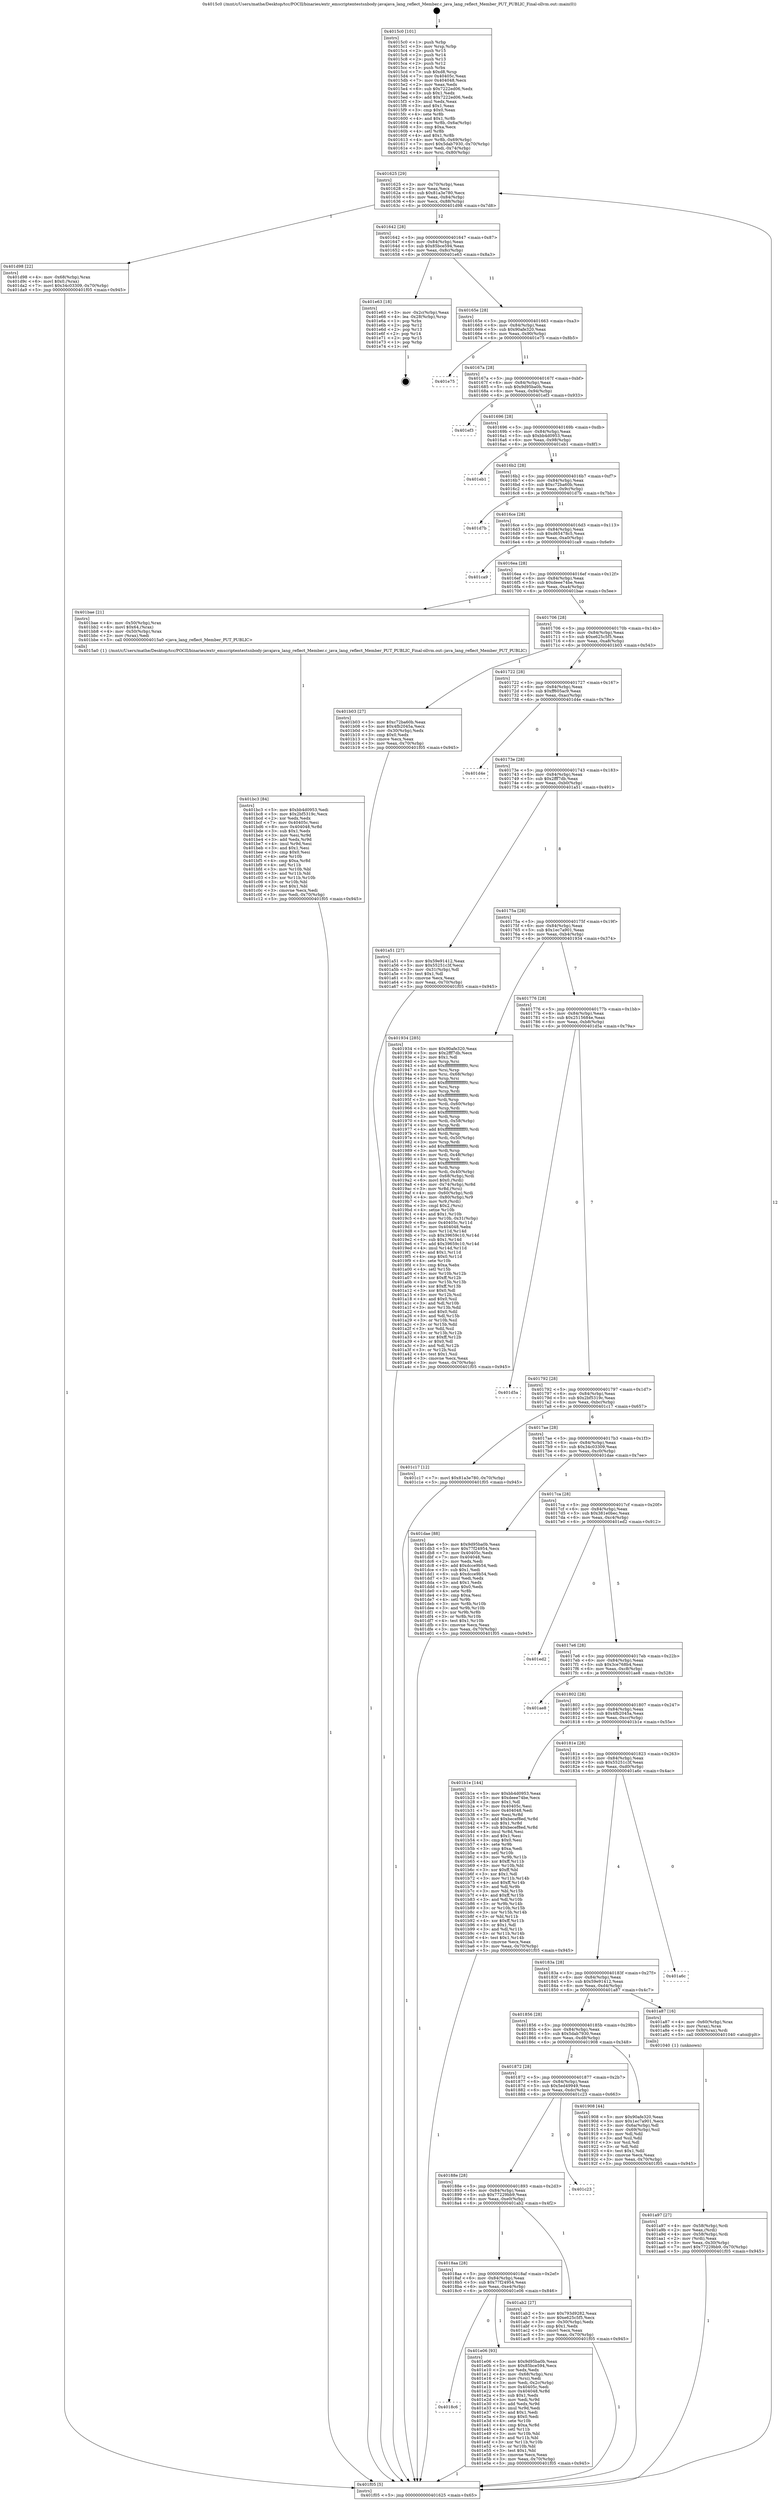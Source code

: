 digraph "0x4015c0" {
  label = "0x4015c0 (/mnt/c/Users/mathe/Desktop/tcc/POCII/binaries/extr_emscriptentestsnbody-javajava_lang_reflect_Member.c_java_lang_reflect_Member_PUT_PUBLIC_Final-ollvm.out::main(0))"
  labelloc = "t"
  node[shape=record]

  Entry [label="",width=0.3,height=0.3,shape=circle,fillcolor=black,style=filled]
  "0x401625" [label="{
     0x401625 [29]\l
     | [instrs]\l
     &nbsp;&nbsp;0x401625 \<+3\>: mov -0x70(%rbp),%eax\l
     &nbsp;&nbsp;0x401628 \<+2\>: mov %eax,%ecx\l
     &nbsp;&nbsp;0x40162a \<+6\>: sub $0x81a3e780,%ecx\l
     &nbsp;&nbsp;0x401630 \<+6\>: mov %eax,-0x84(%rbp)\l
     &nbsp;&nbsp;0x401636 \<+6\>: mov %ecx,-0x88(%rbp)\l
     &nbsp;&nbsp;0x40163c \<+6\>: je 0000000000401d98 \<main+0x7d8\>\l
  }"]
  "0x401d98" [label="{
     0x401d98 [22]\l
     | [instrs]\l
     &nbsp;&nbsp;0x401d98 \<+4\>: mov -0x68(%rbp),%rax\l
     &nbsp;&nbsp;0x401d9c \<+6\>: movl $0x0,(%rax)\l
     &nbsp;&nbsp;0x401da2 \<+7\>: movl $0x34c03309,-0x70(%rbp)\l
     &nbsp;&nbsp;0x401da9 \<+5\>: jmp 0000000000401f05 \<main+0x945\>\l
  }"]
  "0x401642" [label="{
     0x401642 [28]\l
     | [instrs]\l
     &nbsp;&nbsp;0x401642 \<+5\>: jmp 0000000000401647 \<main+0x87\>\l
     &nbsp;&nbsp;0x401647 \<+6\>: mov -0x84(%rbp),%eax\l
     &nbsp;&nbsp;0x40164d \<+5\>: sub $0x85bce594,%eax\l
     &nbsp;&nbsp;0x401652 \<+6\>: mov %eax,-0x8c(%rbp)\l
     &nbsp;&nbsp;0x401658 \<+6\>: je 0000000000401e63 \<main+0x8a3\>\l
  }"]
  Exit [label="",width=0.3,height=0.3,shape=circle,fillcolor=black,style=filled,peripheries=2]
  "0x401e63" [label="{
     0x401e63 [18]\l
     | [instrs]\l
     &nbsp;&nbsp;0x401e63 \<+3\>: mov -0x2c(%rbp),%eax\l
     &nbsp;&nbsp;0x401e66 \<+4\>: lea -0x28(%rbp),%rsp\l
     &nbsp;&nbsp;0x401e6a \<+1\>: pop %rbx\l
     &nbsp;&nbsp;0x401e6b \<+2\>: pop %r12\l
     &nbsp;&nbsp;0x401e6d \<+2\>: pop %r13\l
     &nbsp;&nbsp;0x401e6f \<+2\>: pop %r14\l
     &nbsp;&nbsp;0x401e71 \<+2\>: pop %r15\l
     &nbsp;&nbsp;0x401e73 \<+1\>: pop %rbp\l
     &nbsp;&nbsp;0x401e74 \<+1\>: ret\l
  }"]
  "0x40165e" [label="{
     0x40165e [28]\l
     | [instrs]\l
     &nbsp;&nbsp;0x40165e \<+5\>: jmp 0000000000401663 \<main+0xa3\>\l
     &nbsp;&nbsp;0x401663 \<+6\>: mov -0x84(%rbp),%eax\l
     &nbsp;&nbsp;0x401669 \<+5\>: sub $0x90afe320,%eax\l
     &nbsp;&nbsp;0x40166e \<+6\>: mov %eax,-0x90(%rbp)\l
     &nbsp;&nbsp;0x401674 \<+6\>: je 0000000000401e75 \<main+0x8b5\>\l
  }"]
  "0x4018c6" [label="{
     0x4018c6\l
  }", style=dashed]
  "0x401e75" [label="{
     0x401e75\l
  }", style=dashed]
  "0x40167a" [label="{
     0x40167a [28]\l
     | [instrs]\l
     &nbsp;&nbsp;0x40167a \<+5\>: jmp 000000000040167f \<main+0xbf\>\l
     &nbsp;&nbsp;0x40167f \<+6\>: mov -0x84(%rbp),%eax\l
     &nbsp;&nbsp;0x401685 \<+5\>: sub $0x9d95ba0b,%eax\l
     &nbsp;&nbsp;0x40168a \<+6\>: mov %eax,-0x94(%rbp)\l
     &nbsp;&nbsp;0x401690 \<+6\>: je 0000000000401ef3 \<main+0x933\>\l
  }"]
  "0x401e06" [label="{
     0x401e06 [93]\l
     | [instrs]\l
     &nbsp;&nbsp;0x401e06 \<+5\>: mov $0x9d95ba0b,%eax\l
     &nbsp;&nbsp;0x401e0b \<+5\>: mov $0x85bce594,%ecx\l
     &nbsp;&nbsp;0x401e10 \<+2\>: xor %edx,%edx\l
     &nbsp;&nbsp;0x401e12 \<+4\>: mov -0x68(%rbp),%rsi\l
     &nbsp;&nbsp;0x401e16 \<+2\>: mov (%rsi),%edi\l
     &nbsp;&nbsp;0x401e18 \<+3\>: mov %edi,-0x2c(%rbp)\l
     &nbsp;&nbsp;0x401e1b \<+7\>: mov 0x40405c,%edi\l
     &nbsp;&nbsp;0x401e22 \<+8\>: mov 0x404048,%r8d\l
     &nbsp;&nbsp;0x401e2a \<+3\>: sub $0x1,%edx\l
     &nbsp;&nbsp;0x401e2d \<+3\>: mov %edi,%r9d\l
     &nbsp;&nbsp;0x401e30 \<+3\>: add %edx,%r9d\l
     &nbsp;&nbsp;0x401e33 \<+4\>: imul %r9d,%edi\l
     &nbsp;&nbsp;0x401e37 \<+3\>: and $0x1,%edi\l
     &nbsp;&nbsp;0x401e3a \<+3\>: cmp $0x0,%edi\l
     &nbsp;&nbsp;0x401e3d \<+4\>: sete %r10b\l
     &nbsp;&nbsp;0x401e41 \<+4\>: cmp $0xa,%r8d\l
     &nbsp;&nbsp;0x401e45 \<+4\>: setl %r11b\l
     &nbsp;&nbsp;0x401e49 \<+3\>: mov %r10b,%bl\l
     &nbsp;&nbsp;0x401e4c \<+3\>: and %r11b,%bl\l
     &nbsp;&nbsp;0x401e4f \<+3\>: xor %r11b,%r10b\l
     &nbsp;&nbsp;0x401e52 \<+3\>: or %r10b,%bl\l
     &nbsp;&nbsp;0x401e55 \<+3\>: test $0x1,%bl\l
     &nbsp;&nbsp;0x401e58 \<+3\>: cmovne %ecx,%eax\l
     &nbsp;&nbsp;0x401e5b \<+3\>: mov %eax,-0x70(%rbp)\l
     &nbsp;&nbsp;0x401e5e \<+5\>: jmp 0000000000401f05 \<main+0x945\>\l
  }"]
  "0x401ef3" [label="{
     0x401ef3\l
  }", style=dashed]
  "0x401696" [label="{
     0x401696 [28]\l
     | [instrs]\l
     &nbsp;&nbsp;0x401696 \<+5\>: jmp 000000000040169b \<main+0xdb\>\l
     &nbsp;&nbsp;0x40169b \<+6\>: mov -0x84(%rbp),%eax\l
     &nbsp;&nbsp;0x4016a1 \<+5\>: sub $0xbb4d0953,%eax\l
     &nbsp;&nbsp;0x4016a6 \<+6\>: mov %eax,-0x98(%rbp)\l
     &nbsp;&nbsp;0x4016ac \<+6\>: je 0000000000401eb1 \<main+0x8f1\>\l
  }"]
  "0x401bc3" [label="{
     0x401bc3 [84]\l
     | [instrs]\l
     &nbsp;&nbsp;0x401bc3 \<+5\>: mov $0xbb4d0953,%edi\l
     &nbsp;&nbsp;0x401bc8 \<+5\>: mov $0x2bf5319c,%ecx\l
     &nbsp;&nbsp;0x401bcd \<+2\>: xor %edx,%edx\l
     &nbsp;&nbsp;0x401bcf \<+7\>: mov 0x40405c,%esi\l
     &nbsp;&nbsp;0x401bd6 \<+8\>: mov 0x404048,%r8d\l
     &nbsp;&nbsp;0x401bde \<+3\>: sub $0x1,%edx\l
     &nbsp;&nbsp;0x401be1 \<+3\>: mov %esi,%r9d\l
     &nbsp;&nbsp;0x401be4 \<+3\>: add %edx,%r9d\l
     &nbsp;&nbsp;0x401be7 \<+4\>: imul %r9d,%esi\l
     &nbsp;&nbsp;0x401beb \<+3\>: and $0x1,%esi\l
     &nbsp;&nbsp;0x401bee \<+3\>: cmp $0x0,%esi\l
     &nbsp;&nbsp;0x401bf1 \<+4\>: sete %r10b\l
     &nbsp;&nbsp;0x401bf5 \<+4\>: cmp $0xa,%r8d\l
     &nbsp;&nbsp;0x401bf9 \<+4\>: setl %r11b\l
     &nbsp;&nbsp;0x401bfd \<+3\>: mov %r10b,%bl\l
     &nbsp;&nbsp;0x401c00 \<+3\>: and %r11b,%bl\l
     &nbsp;&nbsp;0x401c03 \<+3\>: xor %r11b,%r10b\l
     &nbsp;&nbsp;0x401c06 \<+3\>: or %r10b,%bl\l
     &nbsp;&nbsp;0x401c09 \<+3\>: test $0x1,%bl\l
     &nbsp;&nbsp;0x401c0c \<+3\>: cmovne %ecx,%edi\l
     &nbsp;&nbsp;0x401c0f \<+3\>: mov %edi,-0x70(%rbp)\l
     &nbsp;&nbsp;0x401c12 \<+5\>: jmp 0000000000401f05 \<main+0x945\>\l
  }"]
  "0x401eb1" [label="{
     0x401eb1\l
  }", style=dashed]
  "0x4016b2" [label="{
     0x4016b2 [28]\l
     | [instrs]\l
     &nbsp;&nbsp;0x4016b2 \<+5\>: jmp 00000000004016b7 \<main+0xf7\>\l
     &nbsp;&nbsp;0x4016b7 \<+6\>: mov -0x84(%rbp),%eax\l
     &nbsp;&nbsp;0x4016bd \<+5\>: sub $0xc72ba60b,%eax\l
     &nbsp;&nbsp;0x4016c2 \<+6\>: mov %eax,-0x9c(%rbp)\l
     &nbsp;&nbsp;0x4016c8 \<+6\>: je 0000000000401d7b \<main+0x7bb\>\l
  }"]
  "0x4018aa" [label="{
     0x4018aa [28]\l
     | [instrs]\l
     &nbsp;&nbsp;0x4018aa \<+5\>: jmp 00000000004018af \<main+0x2ef\>\l
     &nbsp;&nbsp;0x4018af \<+6\>: mov -0x84(%rbp),%eax\l
     &nbsp;&nbsp;0x4018b5 \<+5\>: sub $0x77f24954,%eax\l
     &nbsp;&nbsp;0x4018ba \<+6\>: mov %eax,-0xe4(%rbp)\l
     &nbsp;&nbsp;0x4018c0 \<+6\>: je 0000000000401e06 \<main+0x846\>\l
  }"]
  "0x401d7b" [label="{
     0x401d7b\l
  }", style=dashed]
  "0x4016ce" [label="{
     0x4016ce [28]\l
     | [instrs]\l
     &nbsp;&nbsp;0x4016ce \<+5\>: jmp 00000000004016d3 \<main+0x113\>\l
     &nbsp;&nbsp;0x4016d3 \<+6\>: mov -0x84(%rbp),%eax\l
     &nbsp;&nbsp;0x4016d9 \<+5\>: sub $0xd65478c5,%eax\l
     &nbsp;&nbsp;0x4016de \<+6\>: mov %eax,-0xa0(%rbp)\l
     &nbsp;&nbsp;0x4016e4 \<+6\>: je 0000000000401ca9 \<main+0x6e9\>\l
  }"]
  "0x401ab2" [label="{
     0x401ab2 [27]\l
     | [instrs]\l
     &nbsp;&nbsp;0x401ab2 \<+5\>: mov $0x793d9282,%eax\l
     &nbsp;&nbsp;0x401ab7 \<+5\>: mov $0xe625c5f5,%ecx\l
     &nbsp;&nbsp;0x401abc \<+3\>: mov -0x30(%rbp),%edx\l
     &nbsp;&nbsp;0x401abf \<+3\>: cmp $0x1,%edx\l
     &nbsp;&nbsp;0x401ac2 \<+3\>: cmovl %ecx,%eax\l
     &nbsp;&nbsp;0x401ac5 \<+3\>: mov %eax,-0x70(%rbp)\l
     &nbsp;&nbsp;0x401ac8 \<+5\>: jmp 0000000000401f05 \<main+0x945\>\l
  }"]
  "0x401ca9" [label="{
     0x401ca9\l
  }", style=dashed]
  "0x4016ea" [label="{
     0x4016ea [28]\l
     | [instrs]\l
     &nbsp;&nbsp;0x4016ea \<+5\>: jmp 00000000004016ef \<main+0x12f\>\l
     &nbsp;&nbsp;0x4016ef \<+6\>: mov -0x84(%rbp),%eax\l
     &nbsp;&nbsp;0x4016f5 \<+5\>: sub $0xdeee74be,%eax\l
     &nbsp;&nbsp;0x4016fa \<+6\>: mov %eax,-0xa4(%rbp)\l
     &nbsp;&nbsp;0x401700 \<+6\>: je 0000000000401bae \<main+0x5ee\>\l
  }"]
  "0x40188e" [label="{
     0x40188e [28]\l
     | [instrs]\l
     &nbsp;&nbsp;0x40188e \<+5\>: jmp 0000000000401893 \<main+0x2d3\>\l
     &nbsp;&nbsp;0x401893 \<+6\>: mov -0x84(%rbp),%eax\l
     &nbsp;&nbsp;0x401899 \<+5\>: sub $0x77229bb9,%eax\l
     &nbsp;&nbsp;0x40189e \<+6\>: mov %eax,-0xe0(%rbp)\l
     &nbsp;&nbsp;0x4018a4 \<+6\>: je 0000000000401ab2 \<main+0x4f2\>\l
  }"]
  "0x401bae" [label="{
     0x401bae [21]\l
     | [instrs]\l
     &nbsp;&nbsp;0x401bae \<+4\>: mov -0x50(%rbp),%rax\l
     &nbsp;&nbsp;0x401bb2 \<+6\>: movl $0x64,(%rax)\l
     &nbsp;&nbsp;0x401bb8 \<+4\>: mov -0x50(%rbp),%rax\l
     &nbsp;&nbsp;0x401bbc \<+2\>: mov (%rax),%edi\l
     &nbsp;&nbsp;0x401bbe \<+5\>: call 00000000004015a0 \<java_lang_reflect_Member_PUT_PUBLIC\>\l
     | [calls]\l
     &nbsp;&nbsp;0x4015a0 \{1\} (/mnt/c/Users/mathe/Desktop/tcc/POCII/binaries/extr_emscriptentestsnbody-javajava_lang_reflect_Member.c_java_lang_reflect_Member_PUT_PUBLIC_Final-ollvm.out::java_lang_reflect_Member_PUT_PUBLIC)\l
  }"]
  "0x401706" [label="{
     0x401706 [28]\l
     | [instrs]\l
     &nbsp;&nbsp;0x401706 \<+5\>: jmp 000000000040170b \<main+0x14b\>\l
     &nbsp;&nbsp;0x40170b \<+6\>: mov -0x84(%rbp),%eax\l
     &nbsp;&nbsp;0x401711 \<+5\>: sub $0xe625c5f5,%eax\l
     &nbsp;&nbsp;0x401716 \<+6\>: mov %eax,-0xa8(%rbp)\l
     &nbsp;&nbsp;0x40171c \<+6\>: je 0000000000401b03 \<main+0x543\>\l
  }"]
  "0x401c23" [label="{
     0x401c23\l
  }", style=dashed]
  "0x401b03" [label="{
     0x401b03 [27]\l
     | [instrs]\l
     &nbsp;&nbsp;0x401b03 \<+5\>: mov $0xc72ba60b,%eax\l
     &nbsp;&nbsp;0x401b08 \<+5\>: mov $0x4fb2045a,%ecx\l
     &nbsp;&nbsp;0x401b0d \<+3\>: mov -0x30(%rbp),%edx\l
     &nbsp;&nbsp;0x401b10 \<+3\>: cmp $0x0,%edx\l
     &nbsp;&nbsp;0x401b13 \<+3\>: cmove %ecx,%eax\l
     &nbsp;&nbsp;0x401b16 \<+3\>: mov %eax,-0x70(%rbp)\l
     &nbsp;&nbsp;0x401b19 \<+5\>: jmp 0000000000401f05 \<main+0x945\>\l
  }"]
  "0x401722" [label="{
     0x401722 [28]\l
     | [instrs]\l
     &nbsp;&nbsp;0x401722 \<+5\>: jmp 0000000000401727 \<main+0x167\>\l
     &nbsp;&nbsp;0x401727 \<+6\>: mov -0x84(%rbp),%eax\l
     &nbsp;&nbsp;0x40172d \<+5\>: sub $0xff605ac9,%eax\l
     &nbsp;&nbsp;0x401732 \<+6\>: mov %eax,-0xac(%rbp)\l
     &nbsp;&nbsp;0x401738 \<+6\>: je 0000000000401d4e \<main+0x78e\>\l
  }"]
  "0x401a97" [label="{
     0x401a97 [27]\l
     | [instrs]\l
     &nbsp;&nbsp;0x401a97 \<+4\>: mov -0x58(%rbp),%rdi\l
     &nbsp;&nbsp;0x401a9b \<+2\>: mov %eax,(%rdi)\l
     &nbsp;&nbsp;0x401a9d \<+4\>: mov -0x58(%rbp),%rdi\l
     &nbsp;&nbsp;0x401aa1 \<+2\>: mov (%rdi),%eax\l
     &nbsp;&nbsp;0x401aa3 \<+3\>: mov %eax,-0x30(%rbp)\l
     &nbsp;&nbsp;0x401aa6 \<+7\>: movl $0x77229bb9,-0x70(%rbp)\l
     &nbsp;&nbsp;0x401aad \<+5\>: jmp 0000000000401f05 \<main+0x945\>\l
  }"]
  "0x401d4e" [label="{
     0x401d4e\l
  }", style=dashed]
  "0x40173e" [label="{
     0x40173e [28]\l
     | [instrs]\l
     &nbsp;&nbsp;0x40173e \<+5\>: jmp 0000000000401743 \<main+0x183\>\l
     &nbsp;&nbsp;0x401743 \<+6\>: mov -0x84(%rbp),%eax\l
     &nbsp;&nbsp;0x401749 \<+5\>: sub $0x2fff7db,%eax\l
     &nbsp;&nbsp;0x40174e \<+6\>: mov %eax,-0xb0(%rbp)\l
     &nbsp;&nbsp;0x401754 \<+6\>: je 0000000000401a51 \<main+0x491\>\l
  }"]
  "0x4015c0" [label="{
     0x4015c0 [101]\l
     | [instrs]\l
     &nbsp;&nbsp;0x4015c0 \<+1\>: push %rbp\l
     &nbsp;&nbsp;0x4015c1 \<+3\>: mov %rsp,%rbp\l
     &nbsp;&nbsp;0x4015c4 \<+2\>: push %r15\l
     &nbsp;&nbsp;0x4015c6 \<+2\>: push %r14\l
     &nbsp;&nbsp;0x4015c8 \<+2\>: push %r13\l
     &nbsp;&nbsp;0x4015ca \<+2\>: push %r12\l
     &nbsp;&nbsp;0x4015cc \<+1\>: push %rbx\l
     &nbsp;&nbsp;0x4015cd \<+7\>: sub $0xd8,%rsp\l
     &nbsp;&nbsp;0x4015d4 \<+7\>: mov 0x40405c,%eax\l
     &nbsp;&nbsp;0x4015db \<+7\>: mov 0x404048,%ecx\l
     &nbsp;&nbsp;0x4015e2 \<+2\>: mov %eax,%edx\l
     &nbsp;&nbsp;0x4015e4 \<+6\>: sub $0x7222ed06,%edx\l
     &nbsp;&nbsp;0x4015ea \<+3\>: sub $0x1,%edx\l
     &nbsp;&nbsp;0x4015ed \<+6\>: add $0x7222ed06,%edx\l
     &nbsp;&nbsp;0x4015f3 \<+3\>: imul %edx,%eax\l
     &nbsp;&nbsp;0x4015f6 \<+3\>: and $0x1,%eax\l
     &nbsp;&nbsp;0x4015f9 \<+3\>: cmp $0x0,%eax\l
     &nbsp;&nbsp;0x4015fc \<+4\>: sete %r8b\l
     &nbsp;&nbsp;0x401600 \<+4\>: and $0x1,%r8b\l
     &nbsp;&nbsp;0x401604 \<+4\>: mov %r8b,-0x6a(%rbp)\l
     &nbsp;&nbsp;0x401608 \<+3\>: cmp $0xa,%ecx\l
     &nbsp;&nbsp;0x40160b \<+4\>: setl %r8b\l
     &nbsp;&nbsp;0x40160f \<+4\>: and $0x1,%r8b\l
     &nbsp;&nbsp;0x401613 \<+4\>: mov %r8b,-0x69(%rbp)\l
     &nbsp;&nbsp;0x401617 \<+7\>: movl $0x5dab7930,-0x70(%rbp)\l
     &nbsp;&nbsp;0x40161e \<+3\>: mov %edi,-0x74(%rbp)\l
     &nbsp;&nbsp;0x401621 \<+4\>: mov %rsi,-0x80(%rbp)\l
  }"]
  "0x401a51" [label="{
     0x401a51 [27]\l
     | [instrs]\l
     &nbsp;&nbsp;0x401a51 \<+5\>: mov $0x59e91412,%eax\l
     &nbsp;&nbsp;0x401a56 \<+5\>: mov $0x55251c3f,%ecx\l
     &nbsp;&nbsp;0x401a5b \<+3\>: mov -0x31(%rbp),%dl\l
     &nbsp;&nbsp;0x401a5e \<+3\>: test $0x1,%dl\l
     &nbsp;&nbsp;0x401a61 \<+3\>: cmovne %ecx,%eax\l
     &nbsp;&nbsp;0x401a64 \<+3\>: mov %eax,-0x70(%rbp)\l
     &nbsp;&nbsp;0x401a67 \<+5\>: jmp 0000000000401f05 \<main+0x945\>\l
  }"]
  "0x40175a" [label="{
     0x40175a [28]\l
     | [instrs]\l
     &nbsp;&nbsp;0x40175a \<+5\>: jmp 000000000040175f \<main+0x19f\>\l
     &nbsp;&nbsp;0x40175f \<+6\>: mov -0x84(%rbp),%eax\l
     &nbsp;&nbsp;0x401765 \<+5\>: sub $0x1ec7a901,%eax\l
     &nbsp;&nbsp;0x40176a \<+6\>: mov %eax,-0xb4(%rbp)\l
     &nbsp;&nbsp;0x401770 \<+6\>: je 0000000000401934 \<main+0x374\>\l
  }"]
  "0x401f05" [label="{
     0x401f05 [5]\l
     | [instrs]\l
     &nbsp;&nbsp;0x401f05 \<+5\>: jmp 0000000000401625 \<main+0x65\>\l
  }"]
  "0x401934" [label="{
     0x401934 [285]\l
     | [instrs]\l
     &nbsp;&nbsp;0x401934 \<+5\>: mov $0x90afe320,%eax\l
     &nbsp;&nbsp;0x401939 \<+5\>: mov $0x2fff7db,%ecx\l
     &nbsp;&nbsp;0x40193e \<+2\>: mov $0x1,%dl\l
     &nbsp;&nbsp;0x401940 \<+3\>: mov %rsp,%rsi\l
     &nbsp;&nbsp;0x401943 \<+4\>: add $0xfffffffffffffff0,%rsi\l
     &nbsp;&nbsp;0x401947 \<+3\>: mov %rsi,%rsp\l
     &nbsp;&nbsp;0x40194a \<+4\>: mov %rsi,-0x68(%rbp)\l
     &nbsp;&nbsp;0x40194e \<+3\>: mov %rsp,%rsi\l
     &nbsp;&nbsp;0x401951 \<+4\>: add $0xfffffffffffffff0,%rsi\l
     &nbsp;&nbsp;0x401955 \<+3\>: mov %rsi,%rsp\l
     &nbsp;&nbsp;0x401958 \<+3\>: mov %rsp,%rdi\l
     &nbsp;&nbsp;0x40195b \<+4\>: add $0xfffffffffffffff0,%rdi\l
     &nbsp;&nbsp;0x40195f \<+3\>: mov %rdi,%rsp\l
     &nbsp;&nbsp;0x401962 \<+4\>: mov %rdi,-0x60(%rbp)\l
     &nbsp;&nbsp;0x401966 \<+3\>: mov %rsp,%rdi\l
     &nbsp;&nbsp;0x401969 \<+4\>: add $0xfffffffffffffff0,%rdi\l
     &nbsp;&nbsp;0x40196d \<+3\>: mov %rdi,%rsp\l
     &nbsp;&nbsp;0x401970 \<+4\>: mov %rdi,-0x58(%rbp)\l
     &nbsp;&nbsp;0x401974 \<+3\>: mov %rsp,%rdi\l
     &nbsp;&nbsp;0x401977 \<+4\>: add $0xfffffffffffffff0,%rdi\l
     &nbsp;&nbsp;0x40197b \<+3\>: mov %rdi,%rsp\l
     &nbsp;&nbsp;0x40197e \<+4\>: mov %rdi,-0x50(%rbp)\l
     &nbsp;&nbsp;0x401982 \<+3\>: mov %rsp,%rdi\l
     &nbsp;&nbsp;0x401985 \<+4\>: add $0xfffffffffffffff0,%rdi\l
     &nbsp;&nbsp;0x401989 \<+3\>: mov %rdi,%rsp\l
     &nbsp;&nbsp;0x40198c \<+4\>: mov %rdi,-0x48(%rbp)\l
     &nbsp;&nbsp;0x401990 \<+3\>: mov %rsp,%rdi\l
     &nbsp;&nbsp;0x401993 \<+4\>: add $0xfffffffffffffff0,%rdi\l
     &nbsp;&nbsp;0x401997 \<+3\>: mov %rdi,%rsp\l
     &nbsp;&nbsp;0x40199a \<+4\>: mov %rdi,-0x40(%rbp)\l
     &nbsp;&nbsp;0x40199e \<+4\>: mov -0x68(%rbp),%rdi\l
     &nbsp;&nbsp;0x4019a2 \<+6\>: movl $0x0,(%rdi)\l
     &nbsp;&nbsp;0x4019a8 \<+4\>: mov -0x74(%rbp),%r8d\l
     &nbsp;&nbsp;0x4019ac \<+3\>: mov %r8d,(%rsi)\l
     &nbsp;&nbsp;0x4019af \<+4\>: mov -0x60(%rbp),%rdi\l
     &nbsp;&nbsp;0x4019b3 \<+4\>: mov -0x80(%rbp),%r9\l
     &nbsp;&nbsp;0x4019b7 \<+3\>: mov %r9,(%rdi)\l
     &nbsp;&nbsp;0x4019ba \<+3\>: cmpl $0x2,(%rsi)\l
     &nbsp;&nbsp;0x4019bd \<+4\>: setne %r10b\l
     &nbsp;&nbsp;0x4019c1 \<+4\>: and $0x1,%r10b\l
     &nbsp;&nbsp;0x4019c5 \<+4\>: mov %r10b,-0x31(%rbp)\l
     &nbsp;&nbsp;0x4019c9 \<+8\>: mov 0x40405c,%r11d\l
     &nbsp;&nbsp;0x4019d1 \<+7\>: mov 0x404048,%ebx\l
     &nbsp;&nbsp;0x4019d8 \<+3\>: mov %r11d,%r14d\l
     &nbsp;&nbsp;0x4019db \<+7\>: sub $0x39659c10,%r14d\l
     &nbsp;&nbsp;0x4019e2 \<+4\>: sub $0x1,%r14d\l
     &nbsp;&nbsp;0x4019e6 \<+7\>: add $0x39659c10,%r14d\l
     &nbsp;&nbsp;0x4019ed \<+4\>: imul %r14d,%r11d\l
     &nbsp;&nbsp;0x4019f1 \<+4\>: and $0x1,%r11d\l
     &nbsp;&nbsp;0x4019f5 \<+4\>: cmp $0x0,%r11d\l
     &nbsp;&nbsp;0x4019f9 \<+4\>: sete %r10b\l
     &nbsp;&nbsp;0x4019fd \<+3\>: cmp $0xa,%ebx\l
     &nbsp;&nbsp;0x401a00 \<+4\>: setl %r15b\l
     &nbsp;&nbsp;0x401a04 \<+3\>: mov %r10b,%r12b\l
     &nbsp;&nbsp;0x401a07 \<+4\>: xor $0xff,%r12b\l
     &nbsp;&nbsp;0x401a0b \<+3\>: mov %r15b,%r13b\l
     &nbsp;&nbsp;0x401a0e \<+4\>: xor $0xff,%r13b\l
     &nbsp;&nbsp;0x401a12 \<+3\>: xor $0x0,%dl\l
     &nbsp;&nbsp;0x401a15 \<+3\>: mov %r12b,%sil\l
     &nbsp;&nbsp;0x401a18 \<+4\>: and $0x0,%sil\l
     &nbsp;&nbsp;0x401a1c \<+3\>: and %dl,%r10b\l
     &nbsp;&nbsp;0x401a1f \<+3\>: mov %r13b,%dil\l
     &nbsp;&nbsp;0x401a22 \<+4\>: and $0x0,%dil\l
     &nbsp;&nbsp;0x401a26 \<+3\>: and %dl,%r15b\l
     &nbsp;&nbsp;0x401a29 \<+3\>: or %r10b,%sil\l
     &nbsp;&nbsp;0x401a2c \<+3\>: or %r15b,%dil\l
     &nbsp;&nbsp;0x401a2f \<+3\>: xor %dil,%sil\l
     &nbsp;&nbsp;0x401a32 \<+3\>: or %r13b,%r12b\l
     &nbsp;&nbsp;0x401a35 \<+4\>: xor $0xff,%r12b\l
     &nbsp;&nbsp;0x401a39 \<+3\>: or $0x0,%dl\l
     &nbsp;&nbsp;0x401a3c \<+3\>: and %dl,%r12b\l
     &nbsp;&nbsp;0x401a3f \<+3\>: or %r12b,%sil\l
     &nbsp;&nbsp;0x401a42 \<+4\>: test $0x1,%sil\l
     &nbsp;&nbsp;0x401a46 \<+3\>: cmovne %ecx,%eax\l
     &nbsp;&nbsp;0x401a49 \<+3\>: mov %eax,-0x70(%rbp)\l
     &nbsp;&nbsp;0x401a4c \<+5\>: jmp 0000000000401f05 \<main+0x945\>\l
  }"]
  "0x401776" [label="{
     0x401776 [28]\l
     | [instrs]\l
     &nbsp;&nbsp;0x401776 \<+5\>: jmp 000000000040177b \<main+0x1bb\>\l
     &nbsp;&nbsp;0x40177b \<+6\>: mov -0x84(%rbp),%eax\l
     &nbsp;&nbsp;0x401781 \<+5\>: sub $0x2515684e,%eax\l
     &nbsp;&nbsp;0x401786 \<+6\>: mov %eax,-0xb8(%rbp)\l
     &nbsp;&nbsp;0x40178c \<+6\>: je 0000000000401d5a \<main+0x79a\>\l
  }"]
  "0x401872" [label="{
     0x401872 [28]\l
     | [instrs]\l
     &nbsp;&nbsp;0x401872 \<+5\>: jmp 0000000000401877 \<main+0x2b7\>\l
     &nbsp;&nbsp;0x401877 \<+6\>: mov -0x84(%rbp),%eax\l
     &nbsp;&nbsp;0x40187d \<+5\>: sub $0x5ed49949,%eax\l
     &nbsp;&nbsp;0x401882 \<+6\>: mov %eax,-0xdc(%rbp)\l
     &nbsp;&nbsp;0x401888 \<+6\>: je 0000000000401c23 \<main+0x663\>\l
  }"]
  "0x401d5a" [label="{
     0x401d5a\l
  }", style=dashed]
  "0x401792" [label="{
     0x401792 [28]\l
     | [instrs]\l
     &nbsp;&nbsp;0x401792 \<+5\>: jmp 0000000000401797 \<main+0x1d7\>\l
     &nbsp;&nbsp;0x401797 \<+6\>: mov -0x84(%rbp),%eax\l
     &nbsp;&nbsp;0x40179d \<+5\>: sub $0x2bf5319c,%eax\l
     &nbsp;&nbsp;0x4017a2 \<+6\>: mov %eax,-0xbc(%rbp)\l
     &nbsp;&nbsp;0x4017a8 \<+6\>: je 0000000000401c17 \<main+0x657\>\l
  }"]
  "0x401908" [label="{
     0x401908 [44]\l
     | [instrs]\l
     &nbsp;&nbsp;0x401908 \<+5\>: mov $0x90afe320,%eax\l
     &nbsp;&nbsp;0x40190d \<+5\>: mov $0x1ec7a901,%ecx\l
     &nbsp;&nbsp;0x401912 \<+3\>: mov -0x6a(%rbp),%dl\l
     &nbsp;&nbsp;0x401915 \<+4\>: mov -0x69(%rbp),%sil\l
     &nbsp;&nbsp;0x401919 \<+3\>: mov %dl,%dil\l
     &nbsp;&nbsp;0x40191c \<+3\>: and %sil,%dil\l
     &nbsp;&nbsp;0x40191f \<+3\>: xor %sil,%dl\l
     &nbsp;&nbsp;0x401922 \<+3\>: or %dl,%dil\l
     &nbsp;&nbsp;0x401925 \<+4\>: test $0x1,%dil\l
     &nbsp;&nbsp;0x401929 \<+3\>: cmovne %ecx,%eax\l
     &nbsp;&nbsp;0x40192c \<+3\>: mov %eax,-0x70(%rbp)\l
     &nbsp;&nbsp;0x40192f \<+5\>: jmp 0000000000401f05 \<main+0x945\>\l
  }"]
  "0x401c17" [label="{
     0x401c17 [12]\l
     | [instrs]\l
     &nbsp;&nbsp;0x401c17 \<+7\>: movl $0x81a3e780,-0x70(%rbp)\l
     &nbsp;&nbsp;0x401c1e \<+5\>: jmp 0000000000401f05 \<main+0x945\>\l
  }"]
  "0x4017ae" [label="{
     0x4017ae [28]\l
     | [instrs]\l
     &nbsp;&nbsp;0x4017ae \<+5\>: jmp 00000000004017b3 \<main+0x1f3\>\l
     &nbsp;&nbsp;0x4017b3 \<+6\>: mov -0x84(%rbp),%eax\l
     &nbsp;&nbsp;0x4017b9 \<+5\>: sub $0x34c03309,%eax\l
     &nbsp;&nbsp;0x4017be \<+6\>: mov %eax,-0xc0(%rbp)\l
     &nbsp;&nbsp;0x4017c4 \<+6\>: je 0000000000401dae \<main+0x7ee\>\l
  }"]
  "0x401856" [label="{
     0x401856 [28]\l
     | [instrs]\l
     &nbsp;&nbsp;0x401856 \<+5\>: jmp 000000000040185b \<main+0x29b\>\l
     &nbsp;&nbsp;0x40185b \<+6\>: mov -0x84(%rbp),%eax\l
     &nbsp;&nbsp;0x401861 \<+5\>: sub $0x5dab7930,%eax\l
     &nbsp;&nbsp;0x401866 \<+6\>: mov %eax,-0xd8(%rbp)\l
     &nbsp;&nbsp;0x40186c \<+6\>: je 0000000000401908 \<main+0x348\>\l
  }"]
  "0x401dae" [label="{
     0x401dae [88]\l
     | [instrs]\l
     &nbsp;&nbsp;0x401dae \<+5\>: mov $0x9d95ba0b,%eax\l
     &nbsp;&nbsp;0x401db3 \<+5\>: mov $0x77f24954,%ecx\l
     &nbsp;&nbsp;0x401db8 \<+7\>: mov 0x40405c,%edx\l
     &nbsp;&nbsp;0x401dbf \<+7\>: mov 0x404048,%esi\l
     &nbsp;&nbsp;0x401dc6 \<+2\>: mov %edx,%edi\l
     &nbsp;&nbsp;0x401dc8 \<+6\>: add $0xdcce9b54,%edi\l
     &nbsp;&nbsp;0x401dce \<+3\>: sub $0x1,%edi\l
     &nbsp;&nbsp;0x401dd1 \<+6\>: sub $0xdcce9b54,%edi\l
     &nbsp;&nbsp;0x401dd7 \<+3\>: imul %edi,%edx\l
     &nbsp;&nbsp;0x401dda \<+3\>: and $0x1,%edx\l
     &nbsp;&nbsp;0x401ddd \<+3\>: cmp $0x0,%edx\l
     &nbsp;&nbsp;0x401de0 \<+4\>: sete %r8b\l
     &nbsp;&nbsp;0x401de4 \<+3\>: cmp $0xa,%esi\l
     &nbsp;&nbsp;0x401de7 \<+4\>: setl %r9b\l
     &nbsp;&nbsp;0x401deb \<+3\>: mov %r8b,%r10b\l
     &nbsp;&nbsp;0x401dee \<+3\>: and %r9b,%r10b\l
     &nbsp;&nbsp;0x401df1 \<+3\>: xor %r9b,%r8b\l
     &nbsp;&nbsp;0x401df4 \<+3\>: or %r8b,%r10b\l
     &nbsp;&nbsp;0x401df7 \<+4\>: test $0x1,%r10b\l
     &nbsp;&nbsp;0x401dfb \<+3\>: cmovne %ecx,%eax\l
     &nbsp;&nbsp;0x401dfe \<+3\>: mov %eax,-0x70(%rbp)\l
     &nbsp;&nbsp;0x401e01 \<+5\>: jmp 0000000000401f05 \<main+0x945\>\l
  }"]
  "0x4017ca" [label="{
     0x4017ca [28]\l
     | [instrs]\l
     &nbsp;&nbsp;0x4017ca \<+5\>: jmp 00000000004017cf \<main+0x20f\>\l
     &nbsp;&nbsp;0x4017cf \<+6\>: mov -0x84(%rbp),%eax\l
     &nbsp;&nbsp;0x4017d5 \<+5\>: sub $0x381e0bec,%eax\l
     &nbsp;&nbsp;0x4017da \<+6\>: mov %eax,-0xc4(%rbp)\l
     &nbsp;&nbsp;0x4017e0 \<+6\>: je 0000000000401ed2 \<main+0x912\>\l
  }"]
  "0x401a87" [label="{
     0x401a87 [16]\l
     | [instrs]\l
     &nbsp;&nbsp;0x401a87 \<+4\>: mov -0x60(%rbp),%rax\l
     &nbsp;&nbsp;0x401a8b \<+3\>: mov (%rax),%rax\l
     &nbsp;&nbsp;0x401a8e \<+4\>: mov 0x8(%rax),%rdi\l
     &nbsp;&nbsp;0x401a92 \<+5\>: call 0000000000401040 \<atoi@plt\>\l
     | [calls]\l
     &nbsp;&nbsp;0x401040 \{1\} (unknown)\l
  }"]
  "0x401ed2" [label="{
     0x401ed2\l
  }", style=dashed]
  "0x4017e6" [label="{
     0x4017e6 [28]\l
     | [instrs]\l
     &nbsp;&nbsp;0x4017e6 \<+5\>: jmp 00000000004017eb \<main+0x22b\>\l
     &nbsp;&nbsp;0x4017eb \<+6\>: mov -0x84(%rbp),%eax\l
     &nbsp;&nbsp;0x4017f1 \<+5\>: sub $0x3ce768b4,%eax\l
     &nbsp;&nbsp;0x4017f6 \<+6\>: mov %eax,-0xc8(%rbp)\l
     &nbsp;&nbsp;0x4017fc \<+6\>: je 0000000000401ae8 \<main+0x528\>\l
  }"]
  "0x40183a" [label="{
     0x40183a [28]\l
     | [instrs]\l
     &nbsp;&nbsp;0x40183a \<+5\>: jmp 000000000040183f \<main+0x27f\>\l
     &nbsp;&nbsp;0x40183f \<+6\>: mov -0x84(%rbp),%eax\l
     &nbsp;&nbsp;0x401845 \<+5\>: sub $0x59e91412,%eax\l
     &nbsp;&nbsp;0x40184a \<+6\>: mov %eax,-0xd4(%rbp)\l
     &nbsp;&nbsp;0x401850 \<+6\>: je 0000000000401a87 \<main+0x4c7\>\l
  }"]
  "0x401ae8" [label="{
     0x401ae8\l
  }", style=dashed]
  "0x401802" [label="{
     0x401802 [28]\l
     | [instrs]\l
     &nbsp;&nbsp;0x401802 \<+5\>: jmp 0000000000401807 \<main+0x247\>\l
     &nbsp;&nbsp;0x401807 \<+6\>: mov -0x84(%rbp),%eax\l
     &nbsp;&nbsp;0x40180d \<+5\>: sub $0x4fb2045a,%eax\l
     &nbsp;&nbsp;0x401812 \<+6\>: mov %eax,-0xcc(%rbp)\l
     &nbsp;&nbsp;0x401818 \<+6\>: je 0000000000401b1e \<main+0x55e\>\l
  }"]
  "0x401a6c" [label="{
     0x401a6c\l
  }", style=dashed]
  "0x401b1e" [label="{
     0x401b1e [144]\l
     | [instrs]\l
     &nbsp;&nbsp;0x401b1e \<+5\>: mov $0xbb4d0953,%eax\l
     &nbsp;&nbsp;0x401b23 \<+5\>: mov $0xdeee74be,%ecx\l
     &nbsp;&nbsp;0x401b28 \<+2\>: mov $0x1,%dl\l
     &nbsp;&nbsp;0x401b2a \<+7\>: mov 0x40405c,%esi\l
     &nbsp;&nbsp;0x401b31 \<+7\>: mov 0x404048,%edi\l
     &nbsp;&nbsp;0x401b38 \<+3\>: mov %esi,%r8d\l
     &nbsp;&nbsp;0x401b3b \<+7\>: add $0xbecef8ed,%r8d\l
     &nbsp;&nbsp;0x401b42 \<+4\>: sub $0x1,%r8d\l
     &nbsp;&nbsp;0x401b46 \<+7\>: sub $0xbecef8ed,%r8d\l
     &nbsp;&nbsp;0x401b4d \<+4\>: imul %r8d,%esi\l
     &nbsp;&nbsp;0x401b51 \<+3\>: and $0x1,%esi\l
     &nbsp;&nbsp;0x401b54 \<+3\>: cmp $0x0,%esi\l
     &nbsp;&nbsp;0x401b57 \<+4\>: sete %r9b\l
     &nbsp;&nbsp;0x401b5b \<+3\>: cmp $0xa,%edi\l
     &nbsp;&nbsp;0x401b5e \<+4\>: setl %r10b\l
     &nbsp;&nbsp;0x401b62 \<+3\>: mov %r9b,%r11b\l
     &nbsp;&nbsp;0x401b65 \<+4\>: xor $0xff,%r11b\l
     &nbsp;&nbsp;0x401b69 \<+3\>: mov %r10b,%bl\l
     &nbsp;&nbsp;0x401b6c \<+3\>: xor $0xff,%bl\l
     &nbsp;&nbsp;0x401b6f \<+3\>: xor $0x1,%dl\l
     &nbsp;&nbsp;0x401b72 \<+3\>: mov %r11b,%r14b\l
     &nbsp;&nbsp;0x401b75 \<+4\>: and $0xff,%r14b\l
     &nbsp;&nbsp;0x401b79 \<+3\>: and %dl,%r9b\l
     &nbsp;&nbsp;0x401b7c \<+3\>: mov %bl,%r15b\l
     &nbsp;&nbsp;0x401b7f \<+4\>: and $0xff,%r15b\l
     &nbsp;&nbsp;0x401b83 \<+3\>: and %dl,%r10b\l
     &nbsp;&nbsp;0x401b86 \<+3\>: or %r9b,%r14b\l
     &nbsp;&nbsp;0x401b89 \<+3\>: or %r10b,%r15b\l
     &nbsp;&nbsp;0x401b8c \<+3\>: xor %r15b,%r14b\l
     &nbsp;&nbsp;0x401b8f \<+3\>: or %bl,%r11b\l
     &nbsp;&nbsp;0x401b92 \<+4\>: xor $0xff,%r11b\l
     &nbsp;&nbsp;0x401b96 \<+3\>: or $0x1,%dl\l
     &nbsp;&nbsp;0x401b99 \<+3\>: and %dl,%r11b\l
     &nbsp;&nbsp;0x401b9c \<+3\>: or %r11b,%r14b\l
     &nbsp;&nbsp;0x401b9f \<+4\>: test $0x1,%r14b\l
     &nbsp;&nbsp;0x401ba3 \<+3\>: cmovne %ecx,%eax\l
     &nbsp;&nbsp;0x401ba6 \<+3\>: mov %eax,-0x70(%rbp)\l
     &nbsp;&nbsp;0x401ba9 \<+5\>: jmp 0000000000401f05 \<main+0x945\>\l
  }"]
  "0x40181e" [label="{
     0x40181e [28]\l
     | [instrs]\l
     &nbsp;&nbsp;0x40181e \<+5\>: jmp 0000000000401823 \<main+0x263\>\l
     &nbsp;&nbsp;0x401823 \<+6\>: mov -0x84(%rbp),%eax\l
     &nbsp;&nbsp;0x401829 \<+5\>: sub $0x55251c3f,%eax\l
     &nbsp;&nbsp;0x40182e \<+6\>: mov %eax,-0xd0(%rbp)\l
     &nbsp;&nbsp;0x401834 \<+6\>: je 0000000000401a6c \<main+0x4ac\>\l
  }"]
  Entry -> "0x4015c0" [label=" 1"]
  "0x401625" -> "0x401d98" [label=" 1"]
  "0x401625" -> "0x401642" [label=" 12"]
  "0x401e63" -> Exit [label=" 1"]
  "0x401642" -> "0x401e63" [label=" 1"]
  "0x401642" -> "0x40165e" [label=" 11"]
  "0x401e06" -> "0x401f05" [label=" 1"]
  "0x40165e" -> "0x401e75" [label=" 0"]
  "0x40165e" -> "0x40167a" [label=" 11"]
  "0x4018aa" -> "0x4018c6" [label=" 0"]
  "0x40167a" -> "0x401ef3" [label=" 0"]
  "0x40167a" -> "0x401696" [label=" 11"]
  "0x4018aa" -> "0x401e06" [label=" 1"]
  "0x401696" -> "0x401eb1" [label=" 0"]
  "0x401696" -> "0x4016b2" [label=" 11"]
  "0x401dae" -> "0x401f05" [label=" 1"]
  "0x4016b2" -> "0x401d7b" [label=" 0"]
  "0x4016b2" -> "0x4016ce" [label=" 11"]
  "0x401d98" -> "0x401f05" [label=" 1"]
  "0x4016ce" -> "0x401ca9" [label=" 0"]
  "0x4016ce" -> "0x4016ea" [label=" 11"]
  "0x401c17" -> "0x401f05" [label=" 1"]
  "0x4016ea" -> "0x401bae" [label=" 1"]
  "0x4016ea" -> "0x401706" [label=" 10"]
  "0x401bae" -> "0x401bc3" [label=" 1"]
  "0x401706" -> "0x401b03" [label=" 1"]
  "0x401706" -> "0x401722" [label=" 9"]
  "0x401b1e" -> "0x401f05" [label=" 1"]
  "0x401722" -> "0x401d4e" [label=" 0"]
  "0x401722" -> "0x40173e" [label=" 9"]
  "0x401ab2" -> "0x401f05" [label=" 1"]
  "0x40173e" -> "0x401a51" [label=" 1"]
  "0x40173e" -> "0x40175a" [label=" 8"]
  "0x40188e" -> "0x401ab2" [label=" 1"]
  "0x40175a" -> "0x401934" [label=" 1"]
  "0x40175a" -> "0x401776" [label=" 7"]
  "0x401bc3" -> "0x401f05" [label=" 1"]
  "0x401776" -> "0x401d5a" [label=" 0"]
  "0x401776" -> "0x401792" [label=" 7"]
  "0x401872" -> "0x40188e" [label=" 2"]
  "0x401792" -> "0x401c17" [label=" 1"]
  "0x401792" -> "0x4017ae" [label=" 6"]
  "0x401872" -> "0x401c23" [label=" 0"]
  "0x4017ae" -> "0x401dae" [label=" 1"]
  "0x4017ae" -> "0x4017ca" [label=" 5"]
  "0x401a97" -> "0x401f05" [label=" 1"]
  "0x4017ca" -> "0x401ed2" [label=" 0"]
  "0x4017ca" -> "0x4017e6" [label=" 5"]
  "0x401a87" -> "0x401a97" [label=" 1"]
  "0x4017e6" -> "0x401ae8" [label=" 0"]
  "0x4017e6" -> "0x401802" [label=" 5"]
  "0x401934" -> "0x401f05" [label=" 1"]
  "0x401802" -> "0x401b1e" [label=" 1"]
  "0x401802" -> "0x40181e" [label=" 4"]
  "0x40188e" -> "0x4018aa" [label=" 1"]
  "0x40181e" -> "0x401a6c" [label=" 0"]
  "0x40181e" -> "0x40183a" [label=" 4"]
  "0x401a51" -> "0x401f05" [label=" 1"]
  "0x40183a" -> "0x401a87" [label=" 1"]
  "0x40183a" -> "0x401856" [label=" 3"]
  "0x401b03" -> "0x401f05" [label=" 1"]
  "0x401856" -> "0x401908" [label=" 1"]
  "0x401856" -> "0x401872" [label=" 2"]
  "0x401908" -> "0x401f05" [label=" 1"]
  "0x4015c0" -> "0x401625" [label=" 1"]
  "0x401f05" -> "0x401625" [label=" 12"]
}

